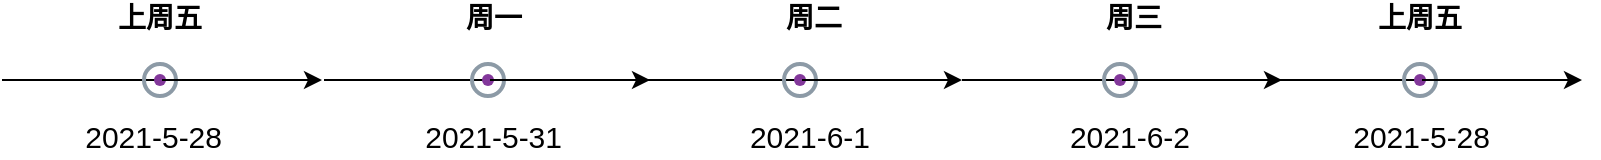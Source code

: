 <mxfile>
    <diagram id="Ukvk4j1G9wkoIwp5nvgm" name="Page-1">
        <mxGraphModel dx="1134" dy="770" grid="1" gridSize="10" guides="1" tooltips="1" connect="1" arrows="1" fold="1" page="1" pageScale="1" pageWidth="850" pageHeight="1100" background="none" math="0" shadow="0">
            <root>
                <mxCell id="0"/>
                <mxCell id="1" parent="0"/>
                <mxCell id="21" value="" style="endArrow=classic;html=1;startArrow=none;align=right;horizontal=1;verticalAlign=bottom;" edge="1" parent="1">
                    <mxGeometry relative="1" as="geometry">
                        <mxPoint x="120" y="131" as="sourcePoint"/>
                        <mxPoint x="190" y="131" as="targetPoint"/>
                    </mxGeometry>
                </mxCell>
                <mxCell id="33" value="" style="endArrow=none;html=1;align=right;horizontal=1;verticalAlign=bottom;" edge="1" parent="1">
                    <mxGeometry relative="1" as="geometry">
                        <mxPoint x="30" y="131" as="sourcePoint"/>
                        <mxPoint x="110" y="131" as="targetPoint"/>
                    </mxGeometry>
                </mxCell>
                <mxCell id="34" value="上周五" style="edgeLabel;resizable=0;html=1;align=right;verticalAlign=bottom;fontSize=14;fontStyle=1;horizontal=1;" connectable="0" vertex="1" parent="33">
                    <mxGeometry x="-1" relative="1" as="geometry">
                        <mxPoint x="100" y="-21" as="offset"/>
                    </mxGeometry>
                </mxCell>
                <mxCell id="42" value="" style="aspect=fixed;perimeter=ellipsePerimeter;html=1;align=right;fontSize=12;verticalAlign=bottom;fontColor=#364149;shadow=0;dashed=0;image;image=img/lib/cumulus/netq_agent.svg;horizontal=1;" vertex="1" parent="1">
                    <mxGeometry x="100" y="122" width="18" height="18" as="geometry"/>
                </mxCell>
                <mxCell id="51" value="" style="endArrow=none;html=1;startArrow=none;align=right;horizontal=1;verticalAlign=bottom;" edge="1" parent="1">
                    <mxGeometry relative="1" as="geometry">
                        <mxPoint x="110" y="131" as="sourcePoint"/>
                        <mxPoint x="120" y="131" as="targetPoint"/>
                    </mxGeometry>
                </mxCell>
                <mxCell id="103" value="" style="endArrow=classic;html=1;startArrow=none;align=right;horizontal=1;verticalAlign=bottom;" edge="1" parent="1">
                    <mxGeometry relative="1" as="geometry">
                        <mxPoint x="284" y="131" as="sourcePoint"/>
                        <mxPoint x="354" y="131" as="targetPoint"/>
                    </mxGeometry>
                </mxCell>
                <mxCell id="104" value="2021-5-31" style="edgeLabel;resizable=0;html=1;align=right;verticalAlign=bottom;fontSize=15;horizontal=1;" connectable="0" vertex="1" parent="103">
                    <mxGeometry x="1" relative="1" as="geometry">
                        <mxPoint x="-44" y="39" as="offset"/>
                    </mxGeometry>
                </mxCell>
                <mxCell id="105" value="" style="endArrow=none;html=1;align=right;horizontal=1;verticalAlign=bottom;" edge="1" parent="1">
                    <mxGeometry relative="1" as="geometry">
                        <mxPoint x="191" y="131" as="sourcePoint"/>
                        <mxPoint x="271" y="131" as="targetPoint"/>
                    </mxGeometry>
                </mxCell>
                <mxCell id="106" value="周一" style="edgeLabel;resizable=0;html=1;align=right;verticalAlign=bottom;fontSize=14;fontStyle=1;horizontal=1;" connectable="0" vertex="1" parent="105">
                    <mxGeometry x="-1" relative="1" as="geometry">
                        <mxPoint x="99" y="-21" as="offset"/>
                    </mxGeometry>
                </mxCell>
                <mxCell id="107" value="" style="aspect=fixed;perimeter=ellipsePerimeter;html=1;align=right;fontSize=12;verticalAlign=bottom;fontColor=#364149;shadow=0;dashed=0;image;image=img/lib/cumulus/netq_agent.svg;horizontal=1;" vertex="1" parent="1">
                    <mxGeometry x="264" y="122" width="18" height="18" as="geometry"/>
                </mxCell>
                <mxCell id="108" value="" style="endArrow=none;html=1;startArrow=none;align=right;horizontal=1;verticalAlign=bottom;" edge="1" parent="1">
                    <mxGeometry relative="1" as="geometry">
                        <mxPoint x="274" y="131" as="sourcePoint"/>
                        <mxPoint x="284" y="131" as="targetPoint"/>
                    </mxGeometry>
                </mxCell>
                <mxCell id="109" value="" style="endArrow=classic;html=1;startArrow=none;align=right;horizontal=1;verticalAlign=bottom;" edge="1" parent="1">
                    <mxGeometry relative="1" as="geometry">
                        <mxPoint x="440" y="131" as="sourcePoint"/>
                        <mxPoint x="510" y="131" as="targetPoint"/>
                    </mxGeometry>
                </mxCell>
                <mxCell id="110" value="2021-6-1" style="edgeLabel;resizable=0;html=1;align=right;verticalAlign=bottom;fontSize=15;horizontal=1;" connectable="0" vertex="1" parent="109">
                    <mxGeometry x="1" relative="1" as="geometry">
                        <mxPoint x="-46" y="39" as="offset"/>
                    </mxGeometry>
                </mxCell>
                <mxCell id="111" value="" style="endArrow=none;html=1;align=right;horizontal=1;verticalAlign=bottom;" edge="1" parent="1">
                    <mxGeometry relative="1" as="geometry">
                        <mxPoint x="350" y="131" as="sourcePoint"/>
                        <mxPoint x="430" y="131" as="targetPoint"/>
                    </mxGeometry>
                </mxCell>
                <mxCell id="112" value="周二" style="edgeLabel;resizable=0;html=1;align=right;verticalAlign=bottom;fontSize=14;fontStyle=1;horizontal=1;" connectable="0" vertex="1" parent="111">
                    <mxGeometry x="-1" relative="1" as="geometry">
                        <mxPoint x="100" y="-21" as="offset"/>
                    </mxGeometry>
                </mxCell>
                <mxCell id="113" value="" style="aspect=fixed;perimeter=ellipsePerimeter;html=1;align=right;fontSize=12;verticalAlign=bottom;fontColor=#364149;shadow=0;dashed=0;image;image=img/lib/cumulus/netq_agent.svg;horizontal=1;" vertex="1" parent="1">
                    <mxGeometry x="420" y="122" width="18" height="18" as="geometry"/>
                </mxCell>
                <mxCell id="114" value="" style="endArrow=none;html=1;startArrow=none;align=right;horizontal=1;verticalAlign=bottom;" edge="1" parent="1">
                    <mxGeometry relative="1" as="geometry">
                        <mxPoint x="430" y="131" as="sourcePoint"/>
                        <mxPoint x="440" y="131" as="targetPoint"/>
                    </mxGeometry>
                </mxCell>
                <mxCell id="115" value="" style="endArrow=classic;html=1;startArrow=none;align=right;horizontal=1;verticalAlign=bottom;" edge="1" parent="1">
                    <mxGeometry relative="1" as="geometry">
                        <mxPoint x="600" y="131" as="sourcePoint"/>
                        <mxPoint x="670" y="131" as="targetPoint"/>
                    </mxGeometry>
                </mxCell>
                <mxCell id="116" value="2021-6-2" style="edgeLabel;resizable=0;html=1;align=right;verticalAlign=bottom;fontSize=15;horizontal=1;" connectable="0" vertex="1" parent="115">
                    <mxGeometry x="1" relative="1" as="geometry">
                        <mxPoint x="-46" y="39" as="offset"/>
                    </mxGeometry>
                </mxCell>
                <mxCell id="117" value="" style="endArrow=none;html=1;align=right;horizontal=1;verticalAlign=bottom;" edge="1" parent="1">
                    <mxGeometry relative="1" as="geometry">
                        <mxPoint x="510" y="131" as="sourcePoint"/>
                        <mxPoint x="590" y="131" as="targetPoint"/>
                    </mxGeometry>
                </mxCell>
                <mxCell id="118" value="周三" style="edgeLabel;resizable=0;html=1;align=right;verticalAlign=bottom;fontSize=14;fontStyle=1;horizontal=1;" connectable="0" vertex="1" parent="117">
                    <mxGeometry x="-1" relative="1" as="geometry">
                        <mxPoint x="100" y="-21" as="offset"/>
                    </mxGeometry>
                </mxCell>
                <mxCell id="119" value="" style="aspect=fixed;perimeter=ellipsePerimeter;html=1;align=right;fontSize=12;verticalAlign=bottom;fontColor=#364149;shadow=0;dashed=0;image;image=img/lib/cumulus/netq_agent.svg;horizontal=1;" vertex="1" parent="1">
                    <mxGeometry x="580" y="122" width="18" height="18" as="geometry"/>
                </mxCell>
                <mxCell id="120" value="" style="endArrow=none;html=1;startArrow=none;align=right;horizontal=1;verticalAlign=bottom;" edge="1" parent="1">
                    <mxGeometry relative="1" as="geometry">
                        <mxPoint x="590" y="131" as="sourcePoint"/>
                        <mxPoint x="600" y="131" as="targetPoint"/>
                    </mxGeometry>
                </mxCell>
                <mxCell id="121" value="" style="endArrow=classic;html=1;startArrow=none;align=right;horizontal=1;verticalAlign=bottom;" edge="1" parent="1">
                    <mxGeometry relative="1" as="geometry">
                        <mxPoint x="750" y="131" as="sourcePoint"/>
                        <mxPoint x="820" y="131" as="targetPoint"/>
                    </mxGeometry>
                </mxCell>
                <mxCell id="122" value="2021-5-28" style="edgeLabel;resizable=0;html=1;align=right;verticalAlign=bottom;fontSize=15;horizontal=1;" connectable="0" vertex="1" parent="121">
                    <mxGeometry x="1" relative="1" as="geometry">
                        <mxPoint x="-46" y="39" as="offset"/>
                    </mxGeometry>
                </mxCell>
                <mxCell id="123" value="" style="endArrow=none;html=1;align=right;horizontal=1;verticalAlign=bottom;" edge="1" parent="1">
                    <mxGeometry relative="1" as="geometry">
                        <mxPoint x="660" y="131" as="sourcePoint"/>
                        <mxPoint x="740" y="131" as="targetPoint"/>
                    </mxGeometry>
                </mxCell>
                <mxCell id="124" value="上周五" style="edgeLabel;resizable=0;html=1;align=right;verticalAlign=bottom;fontSize=14;fontStyle=1;horizontal=1;" connectable="0" vertex="1" parent="123">
                    <mxGeometry x="-1" relative="1" as="geometry">
                        <mxPoint x="100" y="-21" as="offset"/>
                    </mxGeometry>
                </mxCell>
                <mxCell id="125" value="" style="aspect=fixed;perimeter=ellipsePerimeter;html=1;align=right;fontSize=12;verticalAlign=bottom;fontColor=#364149;shadow=0;dashed=0;image;image=img/lib/cumulus/netq_agent.svg;horizontal=1;" vertex="1" parent="1">
                    <mxGeometry x="730" y="122" width="18" height="18" as="geometry"/>
                </mxCell>
                <mxCell id="126" value="" style="endArrow=none;html=1;startArrow=none;align=right;horizontal=1;verticalAlign=bottom;" edge="1" parent="1">
                    <mxGeometry relative="1" as="geometry">
                        <mxPoint x="740" y="131" as="sourcePoint"/>
                        <mxPoint x="750" y="131" as="targetPoint"/>
                    </mxGeometry>
                </mxCell>
                <mxCell id="127" value="2021-5-28" style="edgeLabel;resizable=0;html=1;align=right;verticalAlign=bottom;fontSize=15;horizontal=1;" connectable="0" vertex="1" parent="1">
                    <mxGeometry x="140" y="170" as="geometry"/>
                </mxCell>
            </root>
        </mxGraphModel>
    </diagram>
</mxfile>